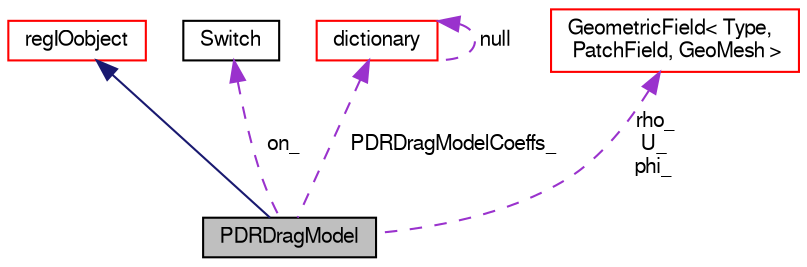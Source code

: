 digraph "PDRDragModel"
{
  bgcolor="transparent";
  edge [fontname="FreeSans",fontsize="10",labelfontname="FreeSans",labelfontsize="10"];
  node [fontname="FreeSans",fontsize="10",shape=record];
  Node4 [label="PDRDragModel",height=0.2,width=0.4,color="black", fillcolor="grey75", style="filled", fontcolor="black"];
  Node5 -> Node4 [dir="back",color="midnightblue",fontsize="10",style="solid",fontname="FreeSans"];
  Node5 [label="regIOobject",height=0.2,width=0.4,color="red",URL="$a26334.html",tooltip="regIOobject is an abstract class derived from IOobject to handle automatic object registration with t..."];
  Node12 -> Node4 [dir="back",color="darkorchid3",fontsize="10",style="dashed",label=" on_" ,fontname="FreeSans"];
  Node12 [label="Switch",height=0.2,width=0.4,color="black",URL="$a27626.html",tooltip="A simple wrapper around bool so that it can be read as a word: true/false, on/off, yes/no, y/n, t/f, or none. "];
  Node13 -> Node4 [dir="back",color="darkorchid3",fontsize="10",style="dashed",label=" PDRDragModelCoeffs_" ,fontname="FreeSans"];
  Node13 [label="dictionary",height=0.2,width=0.4,color="red",URL="$a26014.html",tooltip="A list of keyword definitions, which are a keyword followed by any number of values (e..."];
  Node13 -> Node13 [dir="back",color="darkorchid3",fontsize="10",style="dashed",label=" null" ,fontname="FreeSans"];
  Node26 -> Node4 [dir="back",color="darkorchid3",fontsize="10",style="dashed",label=" rho_\nU_\nphi_" ,fontname="FreeSans"];
  Node26 [label="GeometricField\< Type,\l PatchField, GeoMesh \>",height=0.2,width=0.4,color="red",URL="$a22434.html",tooltip="Generic GeometricField class. "];
}
